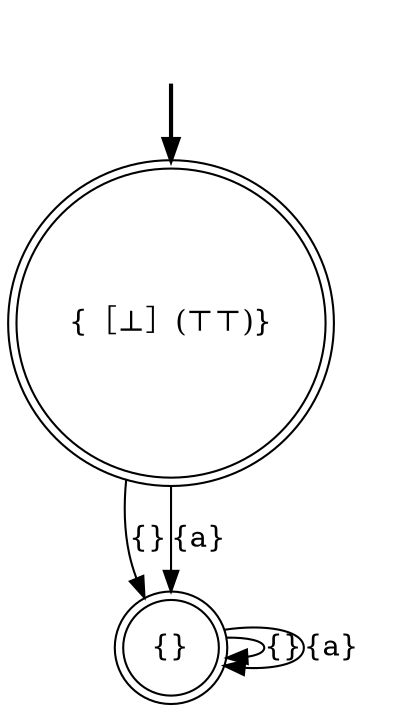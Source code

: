 digraph {
	fake0 [style=invisible]
	"{［⊥］(⊤⊤)}" [root=true shape=doublecircle]
	"{}" [shape=doublecircle]
	fake0 -> "{［⊥］(⊤⊤)}" [style=bold]
	"{}" -> "{}" [label="{}"]
	"{［⊥］(⊤⊤)}" -> "{}" [label="{}"]
	"{}" -> "{}" [label="{a}"]
	"{［⊥］(⊤⊤)}" -> "{}" [label="{a}"]
}
